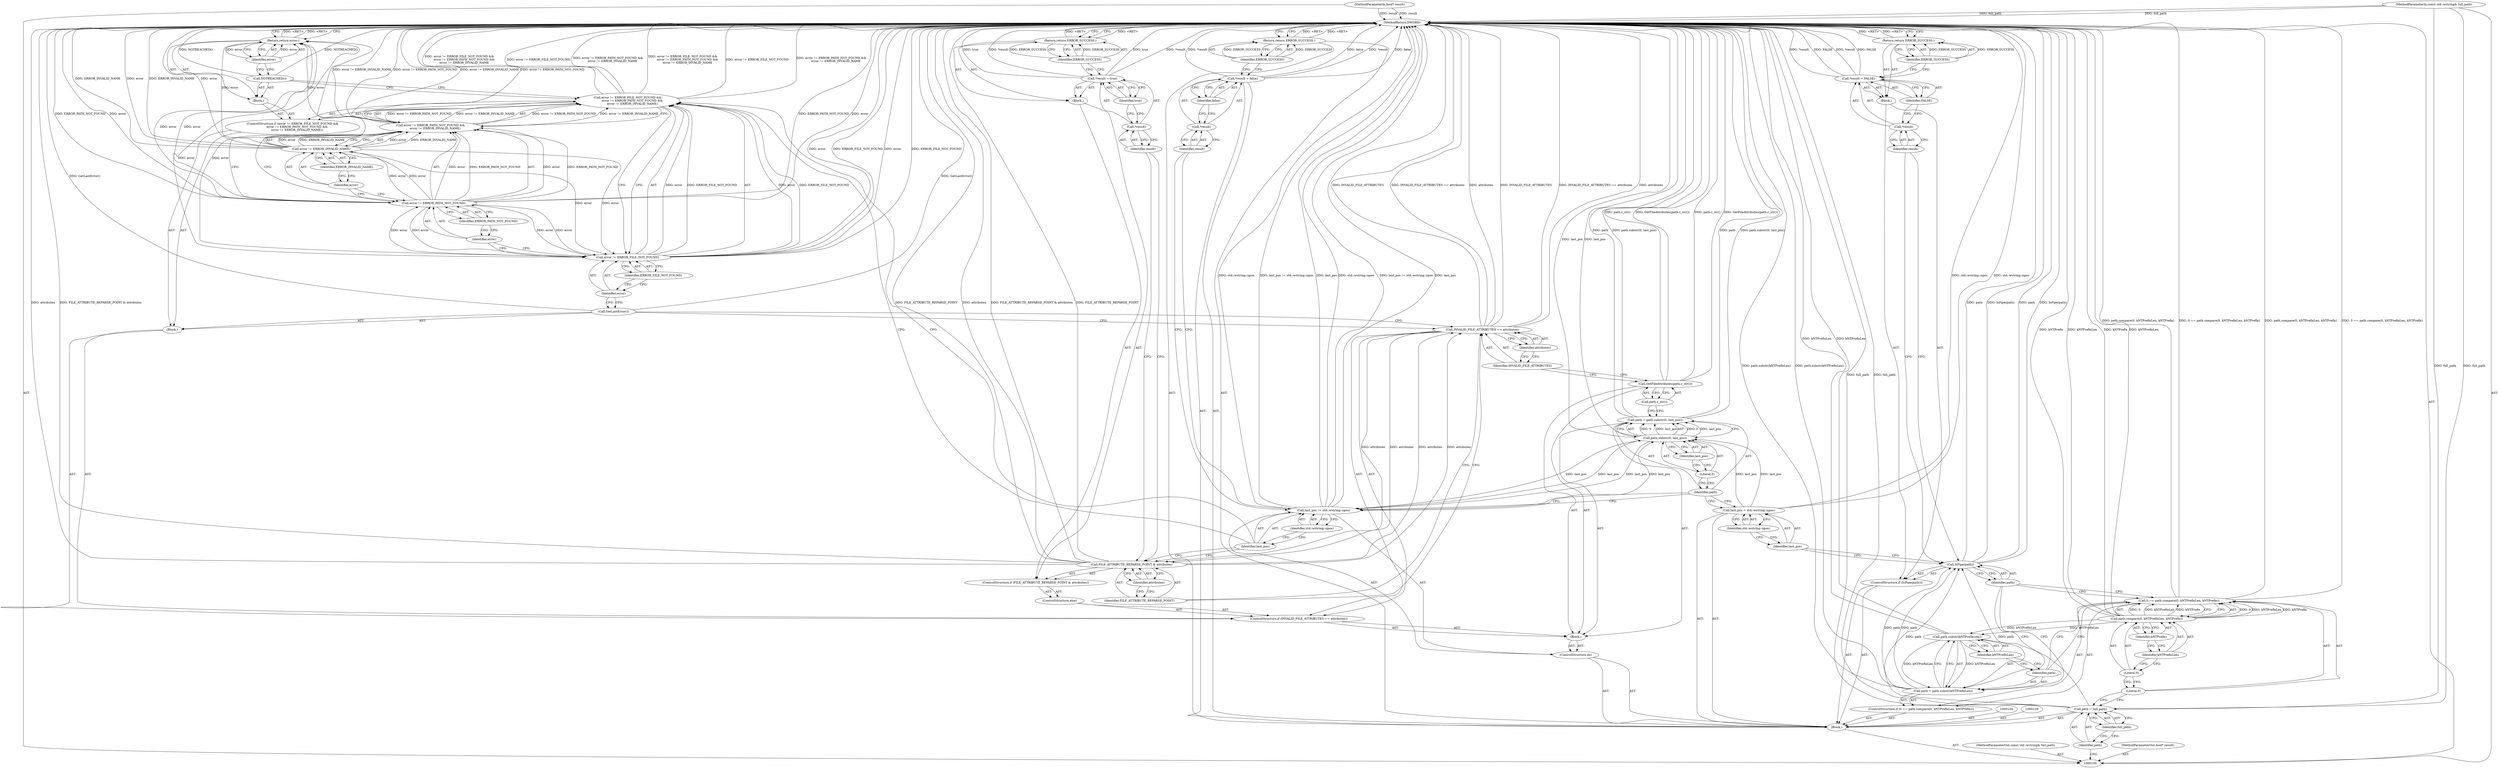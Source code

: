 digraph "0_Chrome_4f1f3d0f03c79ddaace56f067cf28a27f9466b7d_4" {
"1000185" [label="(MethodReturn,DWORD)"];
"1000101" [label="(MethodParameterIn,const std::wstring& full_path)"];
"1000252" [label="(MethodParameterOut,const std::wstring& full_path)"];
"1000102" [label="(MethodParameterIn,bool* result)"];
"1000253" [label="(MethodParameterOut,bool* result)"];
"1000103" [label="(Block,)"];
"1000130" [label="(Call,last_pos = std::wstring::npos)"];
"1000131" [label="(Identifier,last_pos)"];
"1000132" [label="(Identifier,std::wstring::npos)"];
"1000133" [label="(ControlStructure,do)"];
"1000134" [label="(Block,)"];
"1000137" [label="(Call,path.substr(0, last_pos))"];
"1000138" [label="(Literal,0)"];
"1000139" [label="(Identifier,last_pos)"];
"1000135" [label="(Call,path = path.substr(0, last_pos))"];
"1000136" [label="(Identifier,path)"];
"1000140" [label="(Call,GetFileAttributes(path.c_str()))"];
"1000141" [label="(Call,path.c_str())"];
"1000145" [label="(Identifier,attributes)"];
"1000142" [label="(ControlStructure,if (INVALID_FILE_ATTRIBUTES == attributes))"];
"1000146" [label="(Block,)"];
"1000143" [label="(Call,INVALID_FILE_ATTRIBUTES == attributes)"];
"1000144" [label="(Identifier,INVALID_FILE_ATTRIBUTES)"];
"1000147" [label="(Call,GetLastError())"];
"1000105" [label="(Call,path = full_path)"];
"1000106" [label="(Identifier,path)"];
"1000107" [label="(Identifier,full_path)"];
"1000149" [label="(Call,error != ERROR_FILE_NOT_FOUND &&\n          error != ERROR_PATH_NOT_FOUND &&\n          error != ERROR_INVALID_NAME)"];
"1000150" [label="(Call,error != ERROR_FILE_NOT_FOUND)"];
"1000151" [label="(Identifier,error)"];
"1000152" [label="(Identifier,ERROR_FILE_NOT_FOUND)"];
"1000148" [label="(ControlStructure,if (error != ERROR_FILE_NOT_FOUND &&\n          error != ERROR_PATH_NOT_FOUND &&\n          error != ERROR_INVALID_NAME))"];
"1000153" [label="(Call,error != ERROR_PATH_NOT_FOUND &&\n          error != ERROR_INVALID_NAME)"];
"1000154" [label="(Call,error != ERROR_PATH_NOT_FOUND)"];
"1000155" [label="(Identifier,error)"];
"1000156" [label="(Identifier,ERROR_PATH_NOT_FOUND)"];
"1000157" [label="(Call,error != ERROR_INVALID_NAME)"];
"1000158" [label="(Identifier,error)"];
"1000159" [label="(Identifier,ERROR_INVALID_NAME)"];
"1000160" [label="(Block,)"];
"1000161" [label="(Call,NOTREACHED())"];
"1000163" [label="(Identifier,error)"];
"1000162" [label="(Return,return error;)"];
"1000165" [label="(ControlStructure,if (FILE_ATTRIBUTE_REPARSE_POINT & attributes))"];
"1000166" [label="(Call,FILE_ATTRIBUTE_REPARSE_POINT & attributes)"];
"1000167" [label="(Identifier,FILE_ATTRIBUTE_REPARSE_POINT)"];
"1000168" [label="(Identifier,attributes)"];
"1000169" [label="(Block,)"];
"1000164" [label="(ControlStructure,else)"];
"1000173" [label="(Identifier,true)"];
"1000170" [label="(Call,*result = true)"];
"1000171" [label="(Call,*result)"];
"1000172" [label="(Identifier,result)"];
"1000175" [label="(Identifier,ERROR_SUCCESS)"];
"1000174" [label="(Return,return ERROR_SUCCESS;)"];
"1000176" [label="(Call,last_pos != std::wstring::npos)"];
"1000177" [label="(Identifier,last_pos)"];
"1000178" [label="(Identifier,std::wstring::npos)"];
"1000182" [label="(Identifier,false)"];
"1000179" [label="(Call,*result = false)"];
"1000180" [label="(Call,*result)"];
"1000181" [label="(Identifier,result)"];
"1000184" [label="(Identifier,ERROR_SUCCESS)"];
"1000183" [label="(Return,return ERROR_SUCCESS;)"];
"1000111" [label="(Call,path.compare(0, kNTPrefixLen, kNTPrefix))"];
"1000108" [label="(ControlStructure,if (0 == path.compare(0, kNTPrefixLen, kNTPrefix)))"];
"1000112" [label="(Literal,0)"];
"1000113" [label="(Identifier,kNTPrefixLen)"];
"1000114" [label="(Identifier,kNTPrefix)"];
"1000109" [label="(Call,0 == path.compare(0, kNTPrefixLen, kNTPrefix))"];
"1000110" [label="(Literal,0)"];
"1000117" [label="(Call,path.substr(kNTPrefixLen))"];
"1000118" [label="(Identifier,kNTPrefixLen)"];
"1000115" [label="(Call,path = path.substr(kNTPrefixLen))"];
"1000116" [label="(Identifier,path)"];
"1000121" [label="(Identifier,path)"];
"1000119" [label="(ControlStructure,if (IsPipe(path)))"];
"1000122" [label="(Block,)"];
"1000120" [label="(Call,IsPipe(path))"];
"1000126" [label="(Identifier,FALSE)"];
"1000123" [label="(Call,*result = FALSE)"];
"1000124" [label="(Call,*result)"];
"1000125" [label="(Identifier,result)"];
"1000128" [label="(Identifier,ERROR_SUCCESS)"];
"1000127" [label="(Return,return ERROR_SUCCESS;)"];
"1000185" -> "1000100"  [label="AST: "];
"1000185" -> "1000127"  [label="CFG: "];
"1000185" -> "1000162"  [label="CFG: "];
"1000185" -> "1000174"  [label="CFG: "];
"1000185" -> "1000183"  [label="CFG: "];
"1000127" -> "1000185"  [label="DDG: <RET>"];
"1000162" -> "1000185"  [label="DDG: <RET>"];
"1000183" -> "1000185"  [label="DDG: <RET>"];
"1000153" -> "1000185"  [label="DDG: error != ERROR_INVALID_NAME"];
"1000153" -> "1000185"  [label="DDG: error != ERROR_PATH_NOT_FOUND"];
"1000111" -> "1000185"  [label="DDG: kNTPrefix"];
"1000111" -> "1000185"  [label="DDG: kNTPrefixLen"];
"1000149" -> "1000185"  [label="DDG: error != ERROR_PATH_NOT_FOUND &&\n          error != ERROR_INVALID_NAME"];
"1000149" -> "1000185"  [label="DDG: error != ERROR_FILE_NOT_FOUND &&\n          error != ERROR_PATH_NOT_FOUND &&\n          error != ERROR_INVALID_NAME"];
"1000149" -> "1000185"  [label="DDG: error != ERROR_FILE_NOT_FOUND"];
"1000117" -> "1000185"  [label="DDG: kNTPrefixLen"];
"1000102" -> "1000185"  [label="DDG: result"];
"1000154" -> "1000185"  [label="DDG: ERROR_PATH_NOT_FOUND"];
"1000154" -> "1000185"  [label="DDG: error"];
"1000123" -> "1000185"  [label="DDG: *result"];
"1000123" -> "1000185"  [label="DDG: FALSE"];
"1000179" -> "1000185"  [label="DDG: false"];
"1000179" -> "1000185"  [label="DDG: *result"];
"1000176" -> "1000185"  [label="DDG: std::wstring::npos"];
"1000176" -> "1000185"  [label="DDG: last_pos != std::wstring::npos"];
"1000176" -> "1000185"  [label="DDG: last_pos"];
"1000157" -> "1000185"  [label="DDG: ERROR_INVALID_NAME"];
"1000157" -> "1000185"  [label="DDG: error"];
"1000115" -> "1000185"  [label="DDG: path.substr(kNTPrefixLen)"];
"1000166" -> "1000185"  [label="DDG: attributes"];
"1000166" -> "1000185"  [label="DDG: FILE_ATTRIBUTE_REPARSE_POINT & attributes"];
"1000166" -> "1000185"  [label="DDG: FILE_ATTRIBUTE_REPARSE_POINT"];
"1000105" -> "1000185"  [label="DDG: full_path"];
"1000150" -> "1000185"  [label="DDG: error"];
"1000150" -> "1000185"  [label="DDG: ERROR_FILE_NOT_FOUND"];
"1000130" -> "1000185"  [label="DDG: std::wstring::npos"];
"1000140" -> "1000185"  [label="DDG: path.c_str()"];
"1000140" -> "1000185"  [label="DDG: GetFileAttributes(path.c_str())"];
"1000137" -> "1000185"  [label="DDG: last_pos"];
"1000143" -> "1000185"  [label="DDG: INVALID_FILE_ATTRIBUTES"];
"1000143" -> "1000185"  [label="DDG: INVALID_FILE_ATTRIBUTES == attributes"];
"1000143" -> "1000185"  [label="DDG: attributes"];
"1000120" -> "1000185"  [label="DDG: path"];
"1000120" -> "1000185"  [label="DDG: IsPipe(path)"];
"1000101" -> "1000185"  [label="DDG: full_path"];
"1000170" -> "1000185"  [label="DDG: true"];
"1000170" -> "1000185"  [label="DDG: *result"];
"1000135" -> "1000185"  [label="DDG: path"];
"1000135" -> "1000185"  [label="DDG: path.substr(0, last_pos)"];
"1000147" -> "1000185"  [label="DDG: GetLastError()"];
"1000109" -> "1000185"  [label="DDG: path.compare(0, kNTPrefixLen, kNTPrefix)"];
"1000109" -> "1000185"  [label="DDG: 0 == path.compare(0, kNTPrefixLen, kNTPrefix)"];
"1000161" -> "1000185"  [label="DDG: NOTREACHED()"];
"1000174" -> "1000185"  [label="DDG: <RET>"];
"1000101" -> "1000100"  [label="AST: "];
"1000101" -> "1000185"  [label="DDG: full_path"];
"1000101" -> "1000105"  [label="DDG: full_path"];
"1000252" -> "1000100"  [label="AST: "];
"1000102" -> "1000100"  [label="AST: "];
"1000102" -> "1000185"  [label="DDG: result"];
"1000253" -> "1000100"  [label="AST: "];
"1000103" -> "1000100"  [label="AST: "];
"1000104" -> "1000103"  [label="AST: "];
"1000105" -> "1000103"  [label="AST: "];
"1000108" -> "1000103"  [label="AST: "];
"1000119" -> "1000103"  [label="AST: "];
"1000129" -> "1000103"  [label="AST: "];
"1000130" -> "1000103"  [label="AST: "];
"1000133" -> "1000103"  [label="AST: "];
"1000179" -> "1000103"  [label="AST: "];
"1000183" -> "1000103"  [label="AST: "];
"1000130" -> "1000103"  [label="AST: "];
"1000130" -> "1000132"  [label="CFG: "];
"1000131" -> "1000130"  [label="AST: "];
"1000132" -> "1000130"  [label="AST: "];
"1000136" -> "1000130"  [label="CFG: "];
"1000130" -> "1000185"  [label="DDG: std::wstring::npos"];
"1000130" -> "1000137"  [label="DDG: last_pos"];
"1000131" -> "1000130"  [label="AST: "];
"1000131" -> "1000120"  [label="CFG: "];
"1000132" -> "1000131"  [label="CFG: "];
"1000132" -> "1000130"  [label="AST: "];
"1000132" -> "1000131"  [label="CFG: "];
"1000130" -> "1000132"  [label="CFG: "];
"1000133" -> "1000103"  [label="AST: "];
"1000134" -> "1000133"  [label="AST: "];
"1000176" -> "1000133"  [label="AST: "];
"1000134" -> "1000133"  [label="AST: "];
"1000135" -> "1000134"  [label="AST: "];
"1000140" -> "1000134"  [label="AST: "];
"1000142" -> "1000134"  [label="AST: "];
"1000137" -> "1000135"  [label="AST: "];
"1000137" -> "1000139"  [label="CFG: "];
"1000138" -> "1000137"  [label="AST: "];
"1000139" -> "1000137"  [label="AST: "];
"1000135" -> "1000137"  [label="CFG: "];
"1000137" -> "1000185"  [label="DDG: last_pos"];
"1000137" -> "1000135"  [label="DDG: 0"];
"1000137" -> "1000135"  [label="DDG: last_pos"];
"1000176" -> "1000137"  [label="DDG: last_pos"];
"1000130" -> "1000137"  [label="DDG: last_pos"];
"1000137" -> "1000176"  [label="DDG: last_pos"];
"1000138" -> "1000137"  [label="AST: "];
"1000138" -> "1000136"  [label="CFG: "];
"1000139" -> "1000138"  [label="CFG: "];
"1000139" -> "1000137"  [label="AST: "];
"1000139" -> "1000138"  [label="CFG: "];
"1000137" -> "1000139"  [label="CFG: "];
"1000135" -> "1000134"  [label="AST: "];
"1000135" -> "1000137"  [label="CFG: "];
"1000136" -> "1000135"  [label="AST: "];
"1000137" -> "1000135"  [label="AST: "];
"1000141" -> "1000135"  [label="CFG: "];
"1000135" -> "1000185"  [label="DDG: path"];
"1000135" -> "1000185"  [label="DDG: path.substr(0, last_pos)"];
"1000137" -> "1000135"  [label="DDG: 0"];
"1000137" -> "1000135"  [label="DDG: last_pos"];
"1000136" -> "1000135"  [label="AST: "];
"1000136" -> "1000176"  [label="CFG: "];
"1000136" -> "1000130"  [label="CFG: "];
"1000138" -> "1000136"  [label="CFG: "];
"1000140" -> "1000134"  [label="AST: "];
"1000140" -> "1000141"  [label="CFG: "];
"1000141" -> "1000140"  [label="AST: "];
"1000144" -> "1000140"  [label="CFG: "];
"1000140" -> "1000185"  [label="DDG: path.c_str()"];
"1000140" -> "1000185"  [label="DDG: GetFileAttributes(path.c_str())"];
"1000141" -> "1000140"  [label="AST: "];
"1000141" -> "1000135"  [label="CFG: "];
"1000140" -> "1000141"  [label="CFG: "];
"1000145" -> "1000143"  [label="AST: "];
"1000145" -> "1000144"  [label="CFG: "];
"1000143" -> "1000145"  [label="CFG: "];
"1000142" -> "1000134"  [label="AST: "];
"1000143" -> "1000142"  [label="AST: "];
"1000146" -> "1000142"  [label="AST: "];
"1000164" -> "1000142"  [label="AST: "];
"1000146" -> "1000142"  [label="AST: "];
"1000147" -> "1000146"  [label="AST: "];
"1000148" -> "1000146"  [label="AST: "];
"1000143" -> "1000142"  [label="AST: "];
"1000143" -> "1000145"  [label="CFG: "];
"1000144" -> "1000143"  [label="AST: "];
"1000145" -> "1000143"  [label="AST: "];
"1000147" -> "1000143"  [label="CFG: "];
"1000167" -> "1000143"  [label="CFG: "];
"1000143" -> "1000185"  [label="DDG: INVALID_FILE_ATTRIBUTES"];
"1000143" -> "1000185"  [label="DDG: INVALID_FILE_ATTRIBUTES == attributes"];
"1000143" -> "1000185"  [label="DDG: attributes"];
"1000166" -> "1000143"  [label="DDG: attributes"];
"1000143" -> "1000166"  [label="DDG: attributes"];
"1000144" -> "1000143"  [label="AST: "];
"1000144" -> "1000140"  [label="CFG: "];
"1000145" -> "1000144"  [label="CFG: "];
"1000147" -> "1000146"  [label="AST: "];
"1000147" -> "1000143"  [label="CFG: "];
"1000151" -> "1000147"  [label="CFG: "];
"1000147" -> "1000185"  [label="DDG: GetLastError()"];
"1000105" -> "1000103"  [label="AST: "];
"1000105" -> "1000107"  [label="CFG: "];
"1000106" -> "1000105"  [label="AST: "];
"1000107" -> "1000105"  [label="AST: "];
"1000110" -> "1000105"  [label="CFG: "];
"1000105" -> "1000185"  [label="DDG: full_path"];
"1000101" -> "1000105"  [label="DDG: full_path"];
"1000105" -> "1000120"  [label="DDG: path"];
"1000106" -> "1000105"  [label="AST: "];
"1000106" -> "1000100"  [label="CFG: "];
"1000107" -> "1000106"  [label="CFG: "];
"1000107" -> "1000105"  [label="AST: "];
"1000107" -> "1000106"  [label="CFG: "];
"1000105" -> "1000107"  [label="CFG: "];
"1000149" -> "1000148"  [label="AST: "];
"1000149" -> "1000150"  [label="CFG: "];
"1000149" -> "1000153"  [label="CFG: "];
"1000150" -> "1000149"  [label="AST: "];
"1000153" -> "1000149"  [label="AST: "];
"1000177" -> "1000149"  [label="CFG: "];
"1000161" -> "1000149"  [label="CFG: "];
"1000149" -> "1000185"  [label="DDG: error != ERROR_PATH_NOT_FOUND &&\n          error != ERROR_INVALID_NAME"];
"1000149" -> "1000185"  [label="DDG: error != ERROR_FILE_NOT_FOUND &&\n          error != ERROR_PATH_NOT_FOUND &&\n          error != ERROR_INVALID_NAME"];
"1000149" -> "1000185"  [label="DDG: error != ERROR_FILE_NOT_FOUND"];
"1000150" -> "1000149"  [label="DDG: error"];
"1000150" -> "1000149"  [label="DDG: ERROR_FILE_NOT_FOUND"];
"1000153" -> "1000149"  [label="DDG: error != ERROR_PATH_NOT_FOUND"];
"1000153" -> "1000149"  [label="DDG: error != ERROR_INVALID_NAME"];
"1000150" -> "1000149"  [label="AST: "];
"1000150" -> "1000152"  [label="CFG: "];
"1000151" -> "1000150"  [label="AST: "];
"1000152" -> "1000150"  [label="AST: "];
"1000155" -> "1000150"  [label="CFG: "];
"1000149" -> "1000150"  [label="CFG: "];
"1000150" -> "1000185"  [label="DDG: error"];
"1000150" -> "1000185"  [label="DDG: ERROR_FILE_NOT_FOUND"];
"1000150" -> "1000149"  [label="DDG: error"];
"1000150" -> "1000149"  [label="DDG: ERROR_FILE_NOT_FOUND"];
"1000154" -> "1000150"  [label="DDG: error"];
"1000157" -> "1000150"  [label="DDG: error"];
"1000150" -> "1000154"  [label="DDG: error"];
"1000150" -> "1000162"  [label="DDG: error"];
"1000151" -> "1000150"  [label="AST: "];
"1000151" -> "1000147"  [label="CFG: "];
"1000152" -> "1000151"  [label="CFG: "];
"1000152" -> "1000150"  [label="AST: "];
"1000152" -> "1000151"  [label="CFG: "];
"1000150" -> "1000152"  [label="CFG: "];
"1000148" -> "1000146"  [label="AST: "];
"1000149" -> "1000148"  [label="AST: "];
"1000160" -> "1000148"  [label="AST: "];
"1000153" -> "1000149"  [label="AST: "];
"1000153" -> "1000154"  [label="CFG: "];
"1000153" -> "1000157"  [label="CFG: "];
"1000154" -> "1000153"  [label="AST: "];
"1000157" -> "1000153"  [label="AST: "];
"1000149" -> "1000153"  [label="CFG: "];
"1000153" -> "1000185"  [label="DDG: error != ERROR_INVALID_NAME"];
"1000153" -> "1000185"  [label="DDG: error != ERROR_PATH_NOT_FOUND"];
"1000153" -> "1000149"  [label="DDG: error != ERROR_PATH_NOT_FOUND"];
"1000153" -> "1000149"  [label="DDG: error != ERROR_INVALID_NAME"];
"1000154" -> "1000153"  [label="DDG: error"];
"1000154" -> "1000153"  [label="DDG: ERROR_PATH_NOT_FOUND"];
"1000157" -> "1000153"  [label="DDG: error"];
"1000157" -> "1000153"  [label="DDG: ERROR_INVALID_NAME"];
"1000154" -> "1000153"  [label="AST: "];
"1000154" -> "1000156"  [label="CFG: "];
"1000155" -> "1000154"  [label="AST: "];
"1000156" -> "1000154"  [label="AST: "];
"1000158" -> "1000154"  [label="CFG: "];
"1000153" -> "1000154"  [label="CFG: "];
"1000154" -> "1000185"  [label="DDG: ERROR_PATH_NOT_FOUND"];
"1000154" -> "1000185"  [label="DDG: error"];
"1000154" -> "1000150"  [label="DDG: error"];
"1000154" -> "1000153"  [label="DDG: error"];
"1000154" -> "1000153"  [label="DDG: ERROR_PATH_NOT_FOUND"];
"1000150" -> "1000154"  [label="DDG: error"];
"1000154" -> "1000157"  [label="DDG: error"];
"1000154" -> "1000162"  [label="DDG: error"];
"1000155" -> "1000154"  [label="AST: "];
"1000155" -> "1000150"  [label="CFG: "];
"1000156" -> "1000155"  [label="CFG: "];
"1000156" -> "1000154"  [label="AST: "];
"1000156" -> "1000155"  [label="CFG: "];
"1000154" -> "1000156"  [label="CFG: "];
"1000157" -> "1000153"  [label="AST: "];
"1000157" -> "1000159"  [label="CFG: "];
"1000158" -> "1000157"  [label="AST: "];
"1000159" -> "1000157"  [label="AST: "];
"1000153" -> "1000157"  [label="CFG: "];
"1000157" -> "1000185"  [label="DDG: ERROR_INVALID_NAME"];
"1000157" -> "1000185"  [label="DDG: error"];
"1000157" -> "1000150"  [label="DDG: error"];
"1000157" -> "1000153"  [label="DDG: error"];
"1000157" -> "1000153"  [label="DDG: ERROR_INVALID_NAME"];
"1000154" -> "1000157"  [label="DDG: error"];
"1000157" -> "1000162"  [label="DDG: error"];
"1000158" -> "1000157"  [label="AST: "];
"1000158" -> "1000154"  [label="CFG: "];
"1000159" -> "1000158"  [label="CFG: "];
"1000159" -> "1000157"  [label="AST: "];
"1000159" -> "1000158"  [label="CFG: "];
"1000157" -> "1000159"  [label="CFG: "];
"1000160" -> "1000148"  [label="AST: "];
"1000161" -> "1000160"  [label="AST: "];
"1000162" -> "1000160"  [label="AST: "];
"1000161" -> "1000160"  [label="AST: "];
"1000161" -> "1000149"  [label="CFG: "];
"1000163" -> "1000161"  [label="CFG: "];
"1000161" -> "1000185"  [label="DDG: NOTREACHED()"];
"1000163" -> "1000162"  [label="AST: "];
"1000163" -> "1000161"  [label="CFG: "];
"1000162" -> "1000163"  [label="CFG: "];
"1000163" -> "1000162"  [label="DDG: error"];
"1000162" -> "1000160"  [label="AST: "];
"1000162" -> "1000163"  [label="CFG: "];
"1000163" -> "1000162"  [label="AST: "];
"1000185" -> "1000162"  [label="CFG: "];
"1000162" -> "1000185"  [label="DDG: <RET>"];
"1000163" -> "1000162"  [label="DDG: error"];
"1000150" -> "1000162"  [label="DDG: error"];
"1000154" -> "1000162"  [label="DDG: error"];
"1000157" -> "1000162"  [label="DDG: error"];
"1000165" -> "1000164"  [label="AST: "];
"1000166" -> "1000165"  [label="AST: "];
"1000169" -> "1000165"  [label="AST: "];
"1000166" -> "1000165"  [label="AST: "];
"1000166" -> "1000168"  [label="CFG: "];
"1000167" -> "1000166"  [label="AST: "];
"1000168" -> "1000166"  [label="AST: "];
"1000177" -> "1000166"  [label="CFG: "];
"1000172" -> "1000166"  [label="CFG: "];
"1000166" -> "1000185"  [label="DDG: attributes"];
"1000166" -> "1000185"  [label="DDG: FILE_ATTRIBUTE_REPARSE_POINT & attributes"];
"1000166" -> "1000185"  [label="DDG: FILE_ATTRIBUTE_REPARSE_POINT"];
"1000166" -> "1000143"  [label="DDG: attributes"];
"1000143" -> "1000166"  [label="DDG: attributes"];
"1000167" -> "1000166"  [label="AST: "];
"1000167" -> "1000143"  [label="CFG: "];
"1000168" -> "1000167"  [label="CFG: "];
"1000168" -> "1000166"  [label="AST: "];
"1000168" -> "1000167"  [label="CFG: "];
"1000166" -> "1000168"  [label="CFG: "];
"1000169" -> "1000165"  [label="AST: "];
"1000170" -> "1000169"  [label="AST: "];
"1000174" -> "1000169"  [label="AST: "];
"1000164" -> "1000142"  [label="AST: "];
"1000165" -> "1000164"  [label="AST: "];
"1000173" -> "1000170"  [label="AST: "];
"1000173" -> "1000171"  [label="CFG: "];
"1000170" -> "1000173"  [label="CFG: "];
"1000170" -> "1000169"  [label="AST: "];
"1000170" -> "1000173"  [label="CFG: "];
"1000171" -> "1000170"  [label="AST: "];
"1000173" -> "1000170"  [label="AST: "];
"1000175" -> "1000170"  [label="CFG: "];
"1000170" -> "1000185"  [label="DDG: true"];
"1000170" -> "1000185"  [label="DDG: *result"];
"1000171" -> "1000170"  [label="AST: "];
"1000171" -> "1000172"  [label="CFG: "];
"1000172" -> "1000171"  [label="AST: "];
"1000173" -> "1000171"  [label="CFG: "];
"1000172" -> "1000171"  [label="AST: "];
"1000172" -> "1000166"  [label="CFG: "];
"1000171" -> "1000172"  [label="CFG: "];
"1000175" -> "1000174"  [label="AST: "];
"1000175" -> "1000170"  [label="CFG: "];
"1000174" -> "1000175"  [label="CFG: "];
"1000175" -> "1000174"  [label="DDG: ERROR_SUCCESS"];
"1000174" -> "1000169"  [label="AST: "];
"1000174" -> "1000175"  [label="CFG: "];
"1000175" -> "1000174"  [label="AST: "];
"1000185" -> "1000174"  [label="CFG: "];
"1000174" -> "1000185"  [label="DDG: <RET>"];
"1000175" -> "1000174"  [label="DDG: ERROR_SUCCESS"];
"1000176" -> "1000133"  [label="AST: "];
"1000176" -> "1000178"  [label="CFG: "];
"1000177" -> "1000176"  [label="AST: "];
"1000178" -> "1000176"  [label="AST: "];
"1000136" -> "1000176"  [label="CFG: "];
"1000181" -> "1000176"  [label="CFG: "];
"1000176" -> "1000185"  [label="DDG: std::wstring::npos"];
"1000176" -> "1000185"  [label="DDG: last_pos != std::wstring::npos"];
"1000176" -> "1000185"  [label="DDG: last_pos"];
"1000176" -> "1000137"  [label="DDG: last_pos"];
"1000137" -> "1000176"  [label="DDG: last_pos"];
"1000177" -> "1000176"  [label="AST: "];
"1000177" -> "1000149"  [label="CFG: "];
"1000177" -> "1000166"  [label="CFG: "];
"1000178" -> "1000177"  [label="CFG: "];
"1000178" -> "1000176"  [label="AST: "];
"1000178" -> "1000177"  [label="CFG: "];
"1000176" -> "1000178"  [label="CFG: "];
"1000182" -> "1000179"  [label="AST: "];
"1000182" -> "1000180"  [label="CFG: "];
"1000179" -> "1000182"  [label="CFG: "];
"1000179" -> "1000103"  [label="AST: "];
"1000179" -> "1000182"  [label="CFG: "];
"1000180" -> "1000179"  [label="AST: "];
"1000182" -> "1000179"  [label="AST: "];
"1000184" -> "1000179"  [label="CFG: "];
"1000179" -> "1000185"  [label="DDG: false"];
"1000179" -> "1000185"  [label="DDG: *result"];
"1000180" -> "1000179"  [label="AST: "];
"1000180" -> "1000181"  [label="CFG: "];
"1000181" -> "1000180"  [label="AST: "];
"1000182" -> "1000180"  [label="CFG: "];
"1000181" -> "1000180"  [label="AST: "];
"1000181" -> "1000176"  [label="CFG: "];
"1000180" -> "1000181"  [label="CFG: "];
"1000184" -> "1000183"  [label="AST: "];
"1000184" -> "1000179"  [label="CFG: "];
"1000183" -> "1000184"  [label="CFG: "];
"1000184" -> "1000183"  [label="DDG: ERROR_SUCCESS"];
"1000183" -> "1000103"  [label="AST: "];
"1000183" -> "1000184"  [label="CFG: "];
"1000184" -> "1000183"  [label="AST: "];
"1000185" -> "1000183"  [label="CFG: "];
"1000183" -> "1000185"  [label="DDG: <RET>"];
"1000184" -> "1000183"  [label="DDG: ERROR_SUCCESS"];
"1000111" -> "1000109"  [label="AST: "];
"1000111" -> "1000114"  [label="CFG: "];
"1000112" -> "1000111"  [label="AST: "];
"1000113" -> "1000111"  [label="AST: "];
"1000114" -> "1000111"  [label="AST: "];
"1000109" -> "1000111"  [label="CFG: "];
"1000111" -> "1000185"  [label="DDG: kNTPrefix"];
"1000111" -> "1000185"  [label="DDG: kNTPrefixLen"];
"1000111" -> "1000109"  [label="DDG: 0"];
"1000111" -> "1000109"  [label="DDG: kNTPrefixLen"];
"1000111" -> "1000109"  [label="DDG: kNTPrefix"];
"1000111" -> "1000117"  [label="DDG: kNTPrefixLen"];
"1000108" -> "1000103"  [label="AST: "];
"1000109" -> "1000108"  [label="AST: "];
"1000115" -> "1000108"  [label="AST: "];
"1000112" -> "1000111"  [label="AST: "];
"1000112" -> "1000110"  [label="CFG: "];
"1000113" -> "1000112"  [label="CFG: "];
"1000113" -> "1000111"  [label="AST: "];
"1000113" -> "1000112"  [label="CFG: "];
"1000114" -> "1000113"  [label="CFG: "];
"1000114" -> "1000111"  [label="AST: "];
"1000114" -> "1000113"  [label="CFG: "];
"1000111" -> "1000114"  [label="CFG: "];
"1000109" -> "1000108"  [label="AST: "];
"1000109" -> "1000111"  [label="CFG: "];
"1000110" -> "1000109"  [label="AST: "];
"1000111" -> "1000109"  [label="AST: "];
"1000116" -> "1000109"  [label="CFG: "];
"1000121" -> "1000109"  [label="CFG: "];
"1000109" -> "1000185"  [label="DDG: path.compare(0, kNTPrefixLen, kNTPrefix)"];
"1000109" -> "1000185"  [label="DDG: 0 == path.compare(0, kNTPrefixLen, kNTPrefix)"];
"1000111" -> "1000109"  [label="DDG: 0"];
"1000111" -> "1000109"  [label="DDG: kNTPrefixLen"];
"1000111" -> "1000109"  [label="DDG: kNTPrefix"];
"1000110" -> "1000109"  [label="AST: "];
"1000110" -> "1000105"  [label="CFG: "];
"1000112" -> "1000110"  [label="CFG: "];
"1000117" -> "1000115"  [label="AST: "];
"1000117" -> "1000118"  [label="CFG: "];
"1000118" -> "1000117"  [label="AST: "];
"1000115" -> "1000117"  [label="CFG: "];
"1000117" -> "1000185"  [label="DDG: kNTPrefixLen"];
"1000117" -> "1000115"  [label="DDG: kNTPrefixLen"];
"1000111" -> "1000117"  [label="DDG: kNTPrefixLen"];
"1000118" -> "1000117"  [label="AST: "];
"1000118" -> "1000116"  [label="CFG: "];
"1000117" -> "1000118"  [label="CFG: "];
"1000115" -> "1000108"  [label="AST: "];
"1000115" -> "1000117"  [label="CFG: "];
"1000116" -> "1000115"  [label="AST: "];
"1000117" -> "1000115"  [label="AST: "];
"1000121" -> "1000115"  [label="CFG: "];
"1000115" -> "1000185"  [label="DDG: path.substr(kNTPrefixLen)"];
"1000117" -> "1000115"  [label="DDG: kNTPrefixLen"];
"1000115" -> "1000120"  [label="DDG: path"];
"1000116" -> "1000115"  [label="AST: "];
"1000116" -> "1000109"  [label="CFG: "];
"1000118" -> "1000116"  [label="CFG: "];
"1000121" -> "1000120"  [label="AST: "];
"1000121" -> "1000115"  [label="CFG: "];
"1000121" -> "1000109"  [label="CFG: "];
"1000120" -> "1000121"  [label="CFG: "];
"1000119" -> "1000103"  [label="AST: "];
"1000120" -> "1000119"  [label="AST: "];
"1000122" -> "1000119"  [label="AST: "];
"1000122" -> "1000119"  [label="AST: "];
"1000123" -> "1000122"  [label="AST: "];
"1000127" -> "1000122"  [label="AST: "];
"1000120" -> "1000119"  [label="AST: "];
"1000120" -> "1000121"  [label="CFG: "];
"1000121" -> "1000120"  [label="AST: "];
"1000125" -> "1000120"  [label="CFG: "];
"1000131" -> "1000120"  [label="CFG: "];
"1000120" -> "1000185"  [label="DDG: path"];
"1000120" -> "1000185"  [label="DDG: IsPipe(path)"];
"1000115" -> "1000120"  [label="DDG: path"];
"1000105" -> "1000120"  [label="DDG: path"];
"1000126" -> "1000123"  [label="AST: "];
"1000126" -> "1000124"  [label="CFG: "];
"1000123" -> "1000126"  [label="CFG: "];
"1000123" -> "1000122"  [label="AST: "];
"1000123" -> "1000126"  [label="CFG: "];
"1000124" -> "1000123"  [label="AST: "];
"1000126" -> "1000123"  [label="AST: "];
"1000128" -> "1000123"  [label="CFG: "];
"1000123" -> "1000185"  [label="DDG: *result"];
"1000123" -> "1000185"  [label="DDG: FALSE"];
"1000124" -> "1000123"  [label="AST: "];
"1000124" -> "1000125"  [label="CFG: "];
"1000125" -> "1000124"  [label="AST: "];
"1000126" -> "1000124"  [label="CFG: "];
"1000125" -> "1000124"  [label="AST: "];
"1000125" -> "1000120"  [label="CFG: "];
"1000124" -> "1000125"  [label="CFG: "];
"1000128" -> "1000127"  [label="AST: "];
"1000128" -> "1000123"  [label="CFG: "];
"1000127" -> "1000128"  [label="CFG: "];
"1000128" -> "1000127"  [label="DDG: ERROR_SUCCESS"];
"1000127" -> "1000122"  [label="AST: "];
"1000127" -> "1000128"  [label="CFG: "];
"1000128" -> "1000127"  [label="AST: "];
"1000185" -> "1000127"  [label="CFG: "];
"1000127" -> "1000185"  [label="DDG: <RET>"];
"1000128" -> "1000127"  [label="DDG: ERROR_SUCCESS"];
}
